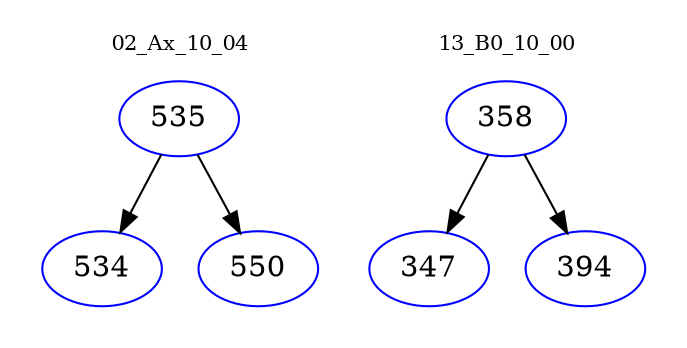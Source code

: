 digraph{
subgraph cluster_0 {
color = white
label = "02_Ax_10_04";
fontsize=10;
T0_535 [label="535", color="blue"]
T0_535 -> T0_534 [color="black"]
T0_534 [label="534", color="blue"]
T0_535 -> T0_550 [color="black"]
T0_550 [label="550", color="blue"]
}
subgraph cluster_1 {
color = white
label = "13_B0_10_00";
fontsize=10;
T1_358 [label="358", color="blue"]
T1_358 -> T1_347 [color="black"]
T1_347 [label="347", color="blue"]
T1_358 -> T1_394 [color="black"]
T1_394 [label="394", color="blue"]
}
}
